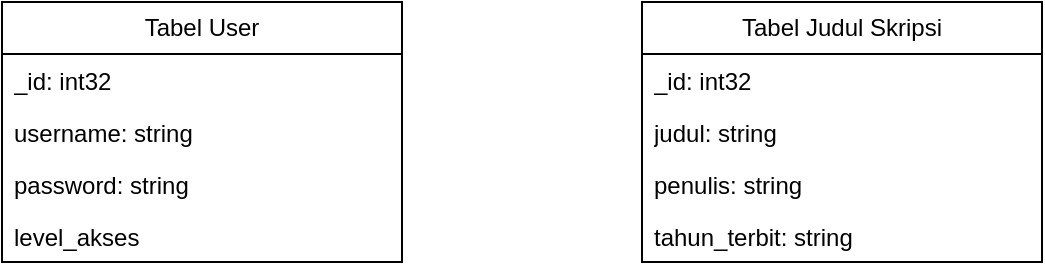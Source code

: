 <mxfile version="24.4.0" type="device">
  <diagram name="Page-1" id="0knKAJWSvYvxjzbWu6xQ">
    <mxGraphModel dx="872" dy="473" grid="1" gridSize="10" guides="1" tooltips="1" connect="1" arrows="1" fold="1" page="1" pageScale="1" pageWidth="850" pageHeight="1100" math="0" shadow="0">
      <root>
        <mxCell id="0" />
        <mxCell id="1" parent="0" />
        <mxCell id="b87Qo1sFqb_SeH8cABJD-1" value="Tabel User" style="swimlane;fontStyle=0;childLayout=stackLayout;horizontal=1;startSize=26;fillColor=none;horizontalStack=0;resizeParent=1;resizeParentMax=0;resizeLast=0;collapsible=1;marginBottom=0;whiteSpace=wrap;html=1;" vertex="1" parent="1">
          <mxGeometry x="190" y="70" width="200" height="130" as="geometry" />
        </mxCell>
        <mxCell id="b87Qo1sFqb_SeH8cABJD-2" value="_id: int32" style="text;strokeColor=none;fillColor=none;align=left;verticalAlign=top;spacingLeft=4;spacingRight=4;overflow=hidden;rotatable=0;points=[[0,0.5],[1,0.5]];portConstraint=eastwest;whiteSpace=wrap;html=1;" vertex="1" parent="b87Qo1sFqb_SeH8cABJD-1">
          <mxGeometry y="26" width="200" height="26" as="geometry" />
        </mxCell>
        <mxCell id="b87Qo1sFqb_SeH8cABJD-3" value="username: string" style="text;strokeColor=none;fillColor=none;align=left;verticalAlign=top;spacingLeft=4;spacingRight=4;overflow=hidden;rotatable=0;points=[[0,0.5],[1,0.5]];portConstraint=eastwest;whiteSpace=wrap;html=1;" vertex="1" parent="b87Qo1sFqb_SeH8cABJD-1">
          <mxGeometry y="52" width="200" height="26" as="geometry" />
        </mxCell>
        <mxCell id="b87Qo1sFqb_SeH8cABJD-4" value="password: string" style="text;strokeColor=none;fillColor=none;align=left;verticalAlign=top;spacingLeft=4;spacingRight=4;overflow=hidden;rotatable=0;points=[[0,0.5],[1,0.5]];portConstraint=eastwest;whiteSpace=wrap;html=1;" vertex="1" parent="b87Qo1sFqb_SeH8cABJD-1">
          <mxGeometry y="78" width="200" height="26" as="geometry" />
        </mxCell>
        <mxCell id="b87Qo1sFqb_SeH8cABJD-10" value="level_akses" style="text;strokeColor=none;fillColor=none;align=left;verticalAlign=top;spacingLeft=4;spacingRight=4;overflow=hidden;rotatable=0;points=[[0,0.5],[1,0.5]];portConstraint=eastwest;whiteSpace=wrap;html=1;" vertex="1" parent="b87Qo1sFqb_SeH8cABJD-1">
          <mxGeometry y="104" width="200" height="26" as="geometry" />
        </mxCell>
        <mxCell id="b87Qo1sFqb_SeH8cABJD-5" value="Tabel Judul Skripsi" style="swimlane;fontStyle=0;childLayout=stackLayout;horizontal=1;startSize=26;fillColor=none;horizontalStack=0;resizeParent=1;resizeParentMax=0;resizeLast=0;collapsible=1;marginBottom=0;whiteSpace=wrap;html=1;" vertex="1" parent="1">
          <mxGeometry x="510" y="70" width="200" height="130" as="geometry" />
        </mxCell>
        <mxCell id="b87Qo1sFqb_SeH8cABJD-6" value="_id: int32" style="text;strokeColor=none;fillColor=none;align=left;verticalAlign=top;spacingLeft=4;spacingRight=4;overflow=hidden;rotatable=0;points=[[0,0.5],[1,0.5]];portConstraint=eastwest;whiteSpace=wrap;html=1;" vertex="1" parent="b87Qo1sFqb_SeH8cABJD-5">
          <mxGeometry y="26" width="200" height="26" as="geometry" />
        </mxCell>
        <mxCell id="b87Qo1sFqb_SeH8cABJD-7" value="judul: string" style="text;strokeColor=none;fillColor=none;align=left;verticalAlign=top;spacingLeft=4;spacingRight=4;overflow=hidden;rotatable=0;points=[[0,0.5],[1,0.5]];portConstraint=eastwest;whiteSpace=wrap;html=1;" vertex="1" parent="b87Qo1sFqb_SeH8cABJD-5">
          <mxGeometry y="52" width="200" height="26" as="geometry" />
        </mxCell>
        <mxCell id="b87Qo1sFqb_SeH8cABJD-8" value="penulis: string" style="text;strokeColor=none;fillColor=none;align=left;verticalAlign=top;spacingLeft=4;spacingRight=4;overflow=hidden;rotatable=0;points=[[0,0.5],[1,0.5]];portConstraint=eastwest;whiteSpace=wrap;html=1;" vertex="1" parent="b87Qo1sFqb_SeH8cABJD-5">
          <mxGeometry y="78" width="200" height="26" as="geometry" />
        </mxCell>
        <mxCell id="b87Qo1sFqb_SeH8cABJD-9" value="tahun_terbit: string" style="text;strokeColor=none;fillColor=none;align=left;verticalAlign=top;spacingLeft=4;spacingRight=4;overflow=hidden;rotatable=0;points=[[0,0.5],[1,0.5]];portConstraint=eastwest;whiteSpace=wrap;html=1;" vertex="1" parent="b87Qo1sFqb_SeH8cABJD-5">
          <mxGeometry y="104" width="200" height="26" as="geometry" />
        </mxCell>
      </root>
    </mxGraphModel>
  </diagram>
</mxfile>

